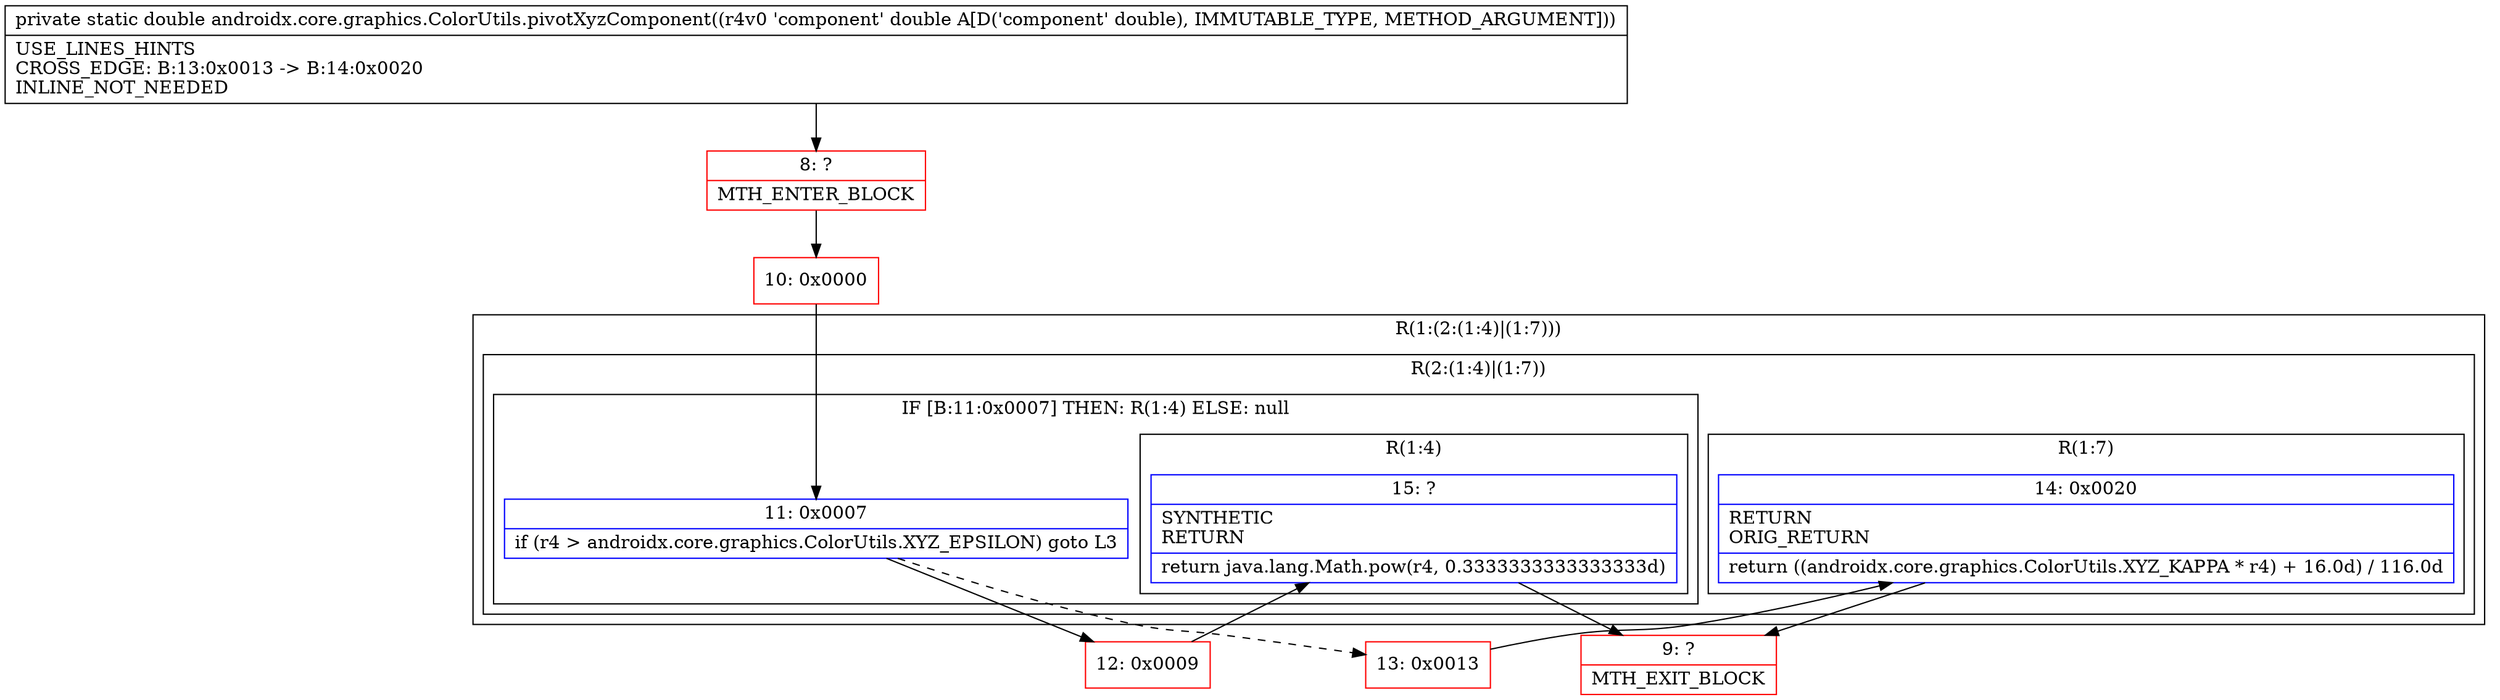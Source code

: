 digraph "CFG forandroidx.core.graphics.ColorUtils.pivotXyzComponent(D)D" {
subgraph cluster_Region_1149421876 {
label = "R(1:(2:(1:4)|(1:7)))";
node [shape=record,color=blue];
subgraph cluster_Region_2013700491 {
label = "R(2:(1:4)|(1:7))";
node [shape=record,color=blue];
subgraph cluster_IfRegion_717259654 {
label = "IF [B:11:0x0007] THEN: R(1:4) ELSE: null";
node [shape=record,color=blue];
Node_11 [shape=record,label="{11\:\ 0x0007|if (r4 \> androidx.core.graphics.ColorUtils.XYZ_EPSILON) goto L3\l}"];
subgraph cluster_Region_164852126 {
label = "R(1:4)";
node [shape=record,color=blue];
Node_15 [shape=record,label="{15\:\ ?|SYNTHETIC\lRETURN\l|return java.lang.Math.pow(r4, 0.3333333333333333d)\l}"];
}
}
subgraph cluster_Region_1531626233 {
label = "R(1:7)";
node [shape=record,color=blue];
Node_14 [shape=record,label="{14\:\ 0x0020|RETURN\lORIG_RETURN\l|return ((androidx.core.graphics.ColorUtils.XYZ_KAPPA * r4) + 16.0d) \/ 116.0d\l}"];
}
}
}
Node_8 [shape=record,color=red,label="{8\:\ ?|MTH_ENTER_BLOCK\l}"];
Node_10 [shape=record,color=red,label="{10\:\ 0x0000}"];
Node_12 [shape=record,color=red,label="{12\:\ 0x0009}"];
Node_9 [shape=record,color=red,label="{9\:\ ?|MTH_EXIT_BLOCK\l}"];
Node_13 [shape=record,color=red,label="{13\:\ 0x0013}"];
MethodNode[shape=record,label="{private static double androidx.core.graphics.ColorUtils.pivotXyzComponent((r4v0 'component' double A[D('component' double), IMMUTABLE_TYPE, METHOD_ARGUMENT]))  | USE_LINES_HINTS\lCROSS_EDGE: B:13:0x0013 \-\> B:14:0x0020\lINLINE_NOT_NEEDED\l}"];
MethodNode -> Node_8;Node_11 -> Node_12;
Node_11 -> Node_13[style=dashed];
Node_15 -> Node_9;
Node_14 -> Node_9;
Node_8 -> Node_10;
Node_10 -> Node_11;
Node_12 -> Node_15;
Node_13 -> Node_14;
}

